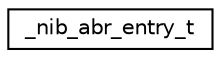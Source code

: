 digraph "Graphical Class Hierarchy"
{
 // LATEX_PDF_SIZE
  edge [fontname="Helvetica",fontsize="10",labelfontname="Helvetica",labelfontsize="10"];
  node [fontname="Helvetica",fontsize="10",shape=record];
  rankdir="LR";
  Node0 [label="_nib_abr_entry_t",height=0.2,width=0.4,color="black", fillcolor="white", style="filled",URL="$struct__nib__abr__entry__t.html",tooltip="Internal NIB-representation of the authoritative border router for multihop prefix and 6LoWPAN contex..."];
}

